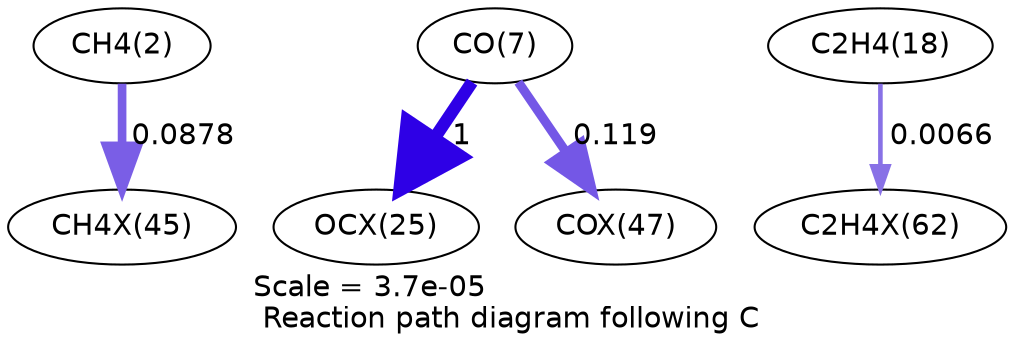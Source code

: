 digraph reaction_paths {
center=1;
s4 -> s70[fontname="Helvetica", penwidth=4.16, arrowsize=2.08, color="0.7, 0.588, 0.9"
, label=" 0.0878"];
s9 -> s66[fontname="Helvetica", penwidth=6, arrowsize=3, color="0.7, 1.5, 0.9"
, label=" 1"];
s9 -> s72[fontname="Helvetica", penwidth=4.39, arrowsize=2.2, color="0.7, 0.619, 0.9"
, label=" 0.119"];
s20 -> s86[fontname="Helvetica", penwidth=2.21, arrowsize=1.1, color="0.7, 0.507, 0.9"
, label=" 0.0066"];
s4 [ fontname="Helvetica", label="CH4(2)"];
s9 [ fontname="Helvetica", label="CO(7)"];
s20 [ fontname="Helvetica", label="C2H4(18)"];
s66 [ fontname="Helvetica", label="OCX(25)"];
s70 [ fontname="Helvetica", label="CH4X(45)"];
s72 [ fontname="Helvetica", label="COX(47)"];
s86 [ fontname="Helvetica", label="C2H4X(62)"];
 label = "Scale = 3.7e-05\l Reaction path diagram following C";
 fontname = "Helvetica";
}
